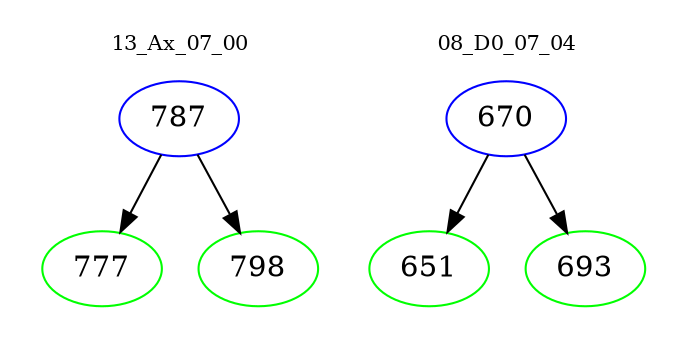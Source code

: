 digraph{
subgraph cluster_0 {
color = white
label = "13_Ax_07_00";
fontsize=10;
T0_787 [label="787", color="blue"]
T0_787 -> T0_777 [color="black"]
T0_777 [label="777", color="green"]
T0_787 -> T0_798 [color="black"]
T0_798 [label="798", color="green"]
}
subgraph cluster_1 {
color = white
label = "08_D0_07_04";
fontsize=10;
T1_670 [label="670", color="blue"]
T1_670 -> T1_651 [color="black"]
T1_651 [label="651", color="green"]
T1_670 -> T1_693 [color="black"]
T1_693 [label="693", color="green"]
}
}
